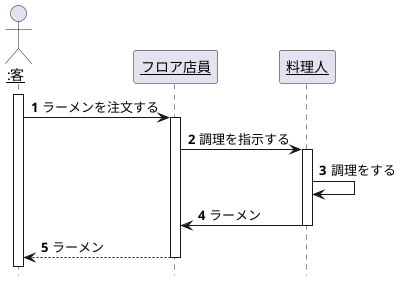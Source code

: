 @startuml 演習4-1_SD_ラーメン屋さんでの注文
hide footbox
    'メッセージに自動で番号を降る
autonumber
    '厳密なUMLに準拠する
skinparam style strictiml

actor "<u>:客</u>" as custmer
participant "<u>フロア店員</u>" as clerk
participant "<u>料理人</u>" as cook
activate custmer
    custmer -> clerk:ラーメンを注文する
    activate clerk
        clerk -> cook:調理を指示する
        activate cook
            cook -> cook:調理をする
            clerk <- cook:ラーメン
        deactivate cook
        custmer <-- clerk:ラーメン
    deactivate clerk
@enduml